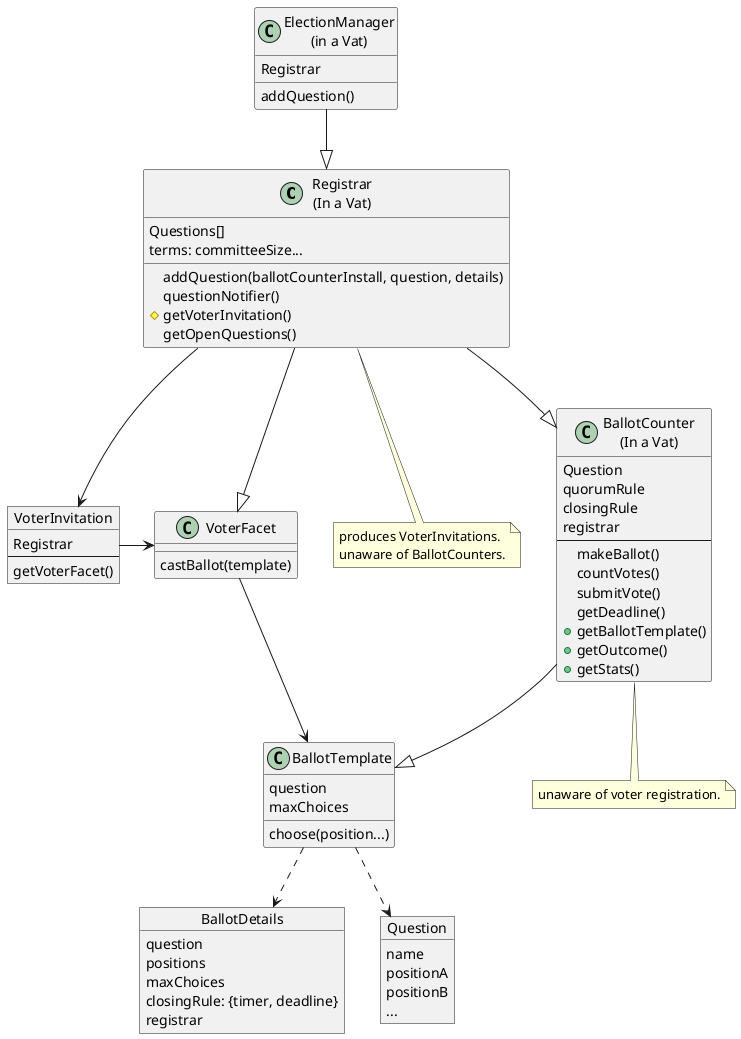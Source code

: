 @startuml governance invitation linkages

class "Registrar\n(In a Vat)" as Registrar {
    Questions[]
    terms: committeeSize...
    addQuestion(ballotCounterInstall, question, details)
    questionNotifier()
    #getVoterInvitation()
    getOpenQuestions()
}

note "produces VoterInvitations.\nunaware of BallotCounters." as N1
Registrar .. N1

object BallotDetails {
    question
    positions
    maxChoices
    closingRule: {timer, deadline}
    registrar
}

class "BallotCounter\n(In a Vat)" as BallotCounter {
    Question
    quorumRule
    closingRule
    registrar
    --
    makeBallot()
    countVotes()
    submitVote()
    getDeadline()
    +getBallotTemplate()
    +getOutcome()
    +getStats()
}

note "unaware of voter registration." as N2
BallotCounter .. N2

class BallotTemplate {
    question
    maxChoices

    choose(position...)
}

BallotTemplate ..> BallotDetails

object Question {
    name
    positionA
    positionB
    ...
}

class "ElectionManager\n(in a Vat)" as ElectionManager {
    Registrar
    addQuestion()
}

class VoterFacet {
    castBallot(template)
}

object VoterInvitation {
    Registrar
    --
    getVoterFacet()
}

ElectionManager --|> Registrar

Registrar --> VoterInvitation
Registrar --|> BallotCounter
Registrar --|> VoterFacet
VoterInvitation -> VoterFacet
VoterFacet -> BallotTemplate
BallotCounter --|> BallotTemplate

BallotTemplate ..> Question

@enduml